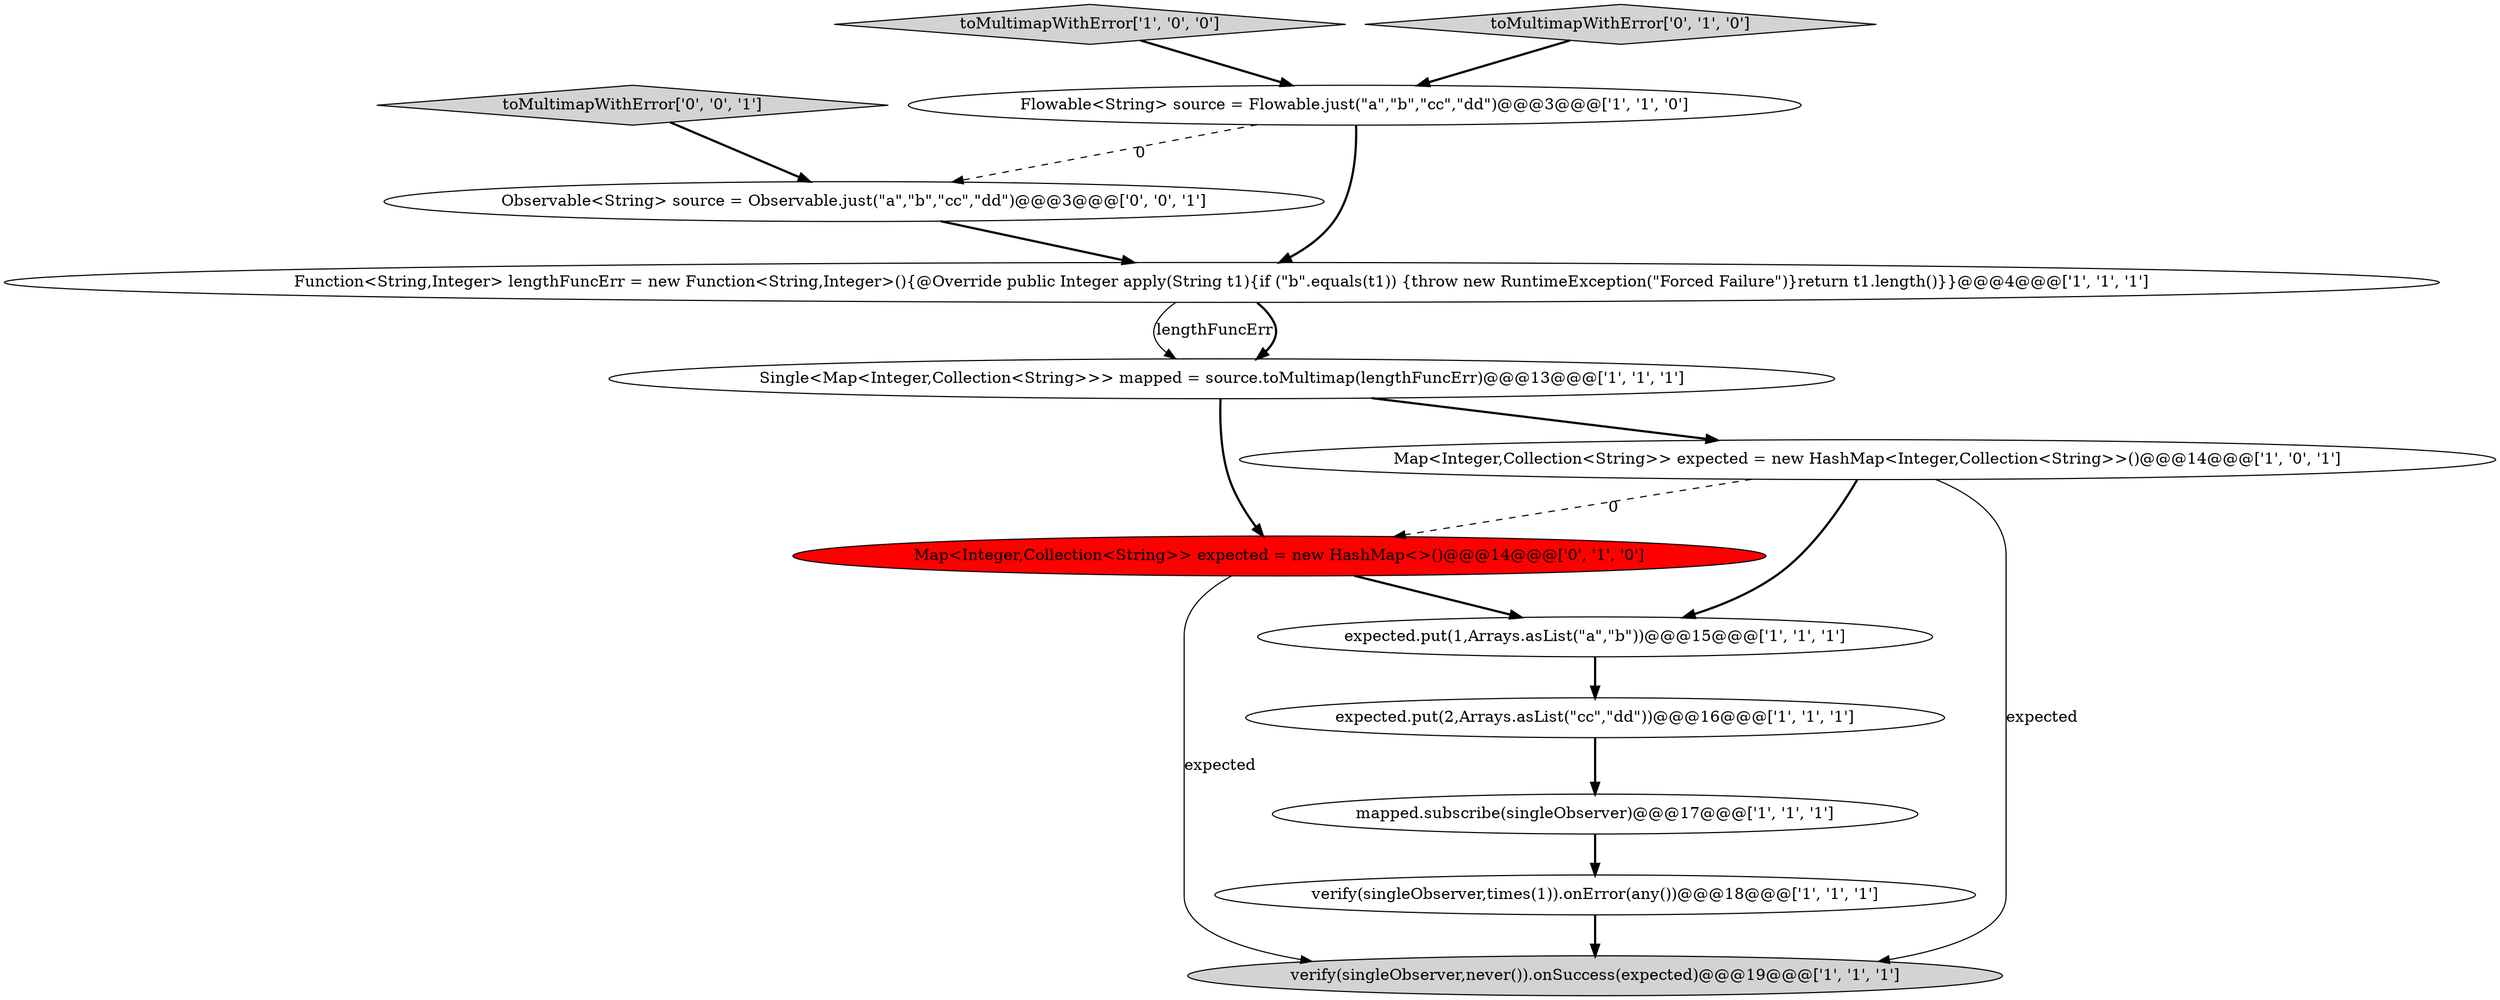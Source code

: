 digraph {
3 [style = filled, label = "Function<String,Integer> lengthFuncErr = new Function<String,Integer>(){@Override public Integer apply(String t1){if (\"b\".equals(t1)) {throw new RuntimeException(\"Forced Failure\")}return t1.length()}}@@@4@@@['1', '1', '1']", fillcolor = white, shape = ellipse image = "AAA0AAABBB1BBB"];
0 [style = filled, label = "toMultimapWithError['1', '0', '0']", fillcolor = lightgray, shape = diamond image = "AAA0AAABBB1BBB"];
8 [style = filled, label = "Single<Map<Integer,Collection<String>>> mapped = source.toMultimap(lengthFuncErr)@@@13@@@['1', '1', '1']", fillcolor = white, shape = ellipse image = "AAA0AAABBB1BBB"];
13 [style = filled, label = "Observable<String> source = Observable.just(\"a\",\"b\",\"cc\",\"dd\")@@@3@@@['0', '0', '1']", fillcolor = white, shape = ellipse image = "AAA0AAABBB3BBB"];
4 [style = filled, label = "Map<Integer,Collection<String>> expected = new HashMap<Integer,Collection<String>>()@@@14@@@['1', '0', '1']", fillcolor = white, shape = ellipse image = "AAA0AAABBB1BBB"];
1 [style = filled, label = "Flowable<String> source = Flowable.just(\"a\",\"b\",\"cc\",\"dd\")@@@3@@@['1', '1', '0']", fillcolor = white, shape = ellipse image = "AAA0AAABBB1BBB"];
2 [style = filled, label = "mapped.subscribe(singleObserver)@@@17@@@['1', '1', '1']", fillcolor = white, shape = ellipse image = "AAA0AAABBB1BBB"];
5 [style = filled, label = "expected.put(1,Arrays.asList(\"a\",\"b\"))@@@15@@@['1', '1', '1']", fillcolor = white, shape = ellipse image = "AAA0AAABBB1BBB"];
11 [style = filled, label = "Map<Integer,Collection<String>> expected = new HashMap<>()@@@14@@@['0', '1', '0']", fillcolor = red, shape = ellipse image = "AAA1AAABBB2BBB"];
6 [style = filled, label = "expected.put(2,Arrays.asList(\"cc\",\"dd\"))@@@16@@@['1', '1', '1']", fillcolor = white, shape = ellipse image = "AAA0AAABBB1BBB"];
9 [style = filled, label = "verify(singleObserver,never()).onSuccess(expected)@@@19@@@['1', '1', '1']", fillcolor = lightgray, shape = ellipse image = "AAA0AAABBB1BBB"];
12 [style = filled, label = "toMultimapWithError['0', '0', '1']", fillcolor = lightgray, shape = diamond image = "AAA0AAABBB3BBB"];
7 [style = filled, label = "verify(singleObserver,times(1)).onError(any())@@@18@@@['1', '1', '1']", fillcolor = white, shape = ellipse image = "AAA0AAABBB1BBB"];
10 [style = filled, label = "toMultimapWithError['0', '1', '0']", fillcolor = lightgray, shape = diamond image = "AAA0AAABBB2BBB"];
1->3 [style = bold, label=""];
7->9 [style = bold, label=""];
11->9 [style = solid, label="expected"];
12->13 [style = bold, label=""];
11->5 [style = bold, label=""];
8->4 [style = bold, label=""];
2->7 [style = bold, label=""];
5->6 [style = bold, label=""];
13->3 [style = bold, label=""];
3->8 [style = solid, label="lengthFuncErr"];
10->1 [style = bold, label=""];
4->11 [style = dashed, label="0"];
8->11 [style = bold, label=""];
4->5 [style = bold, label=""];
0->1 [style = bold, label=""];
3->8 [style = bold, label=""];
4->9 [style = solid, label="expected"];
6->2 [style = bold, label=""];
1->13 [style = dashed, label="0"];
}
